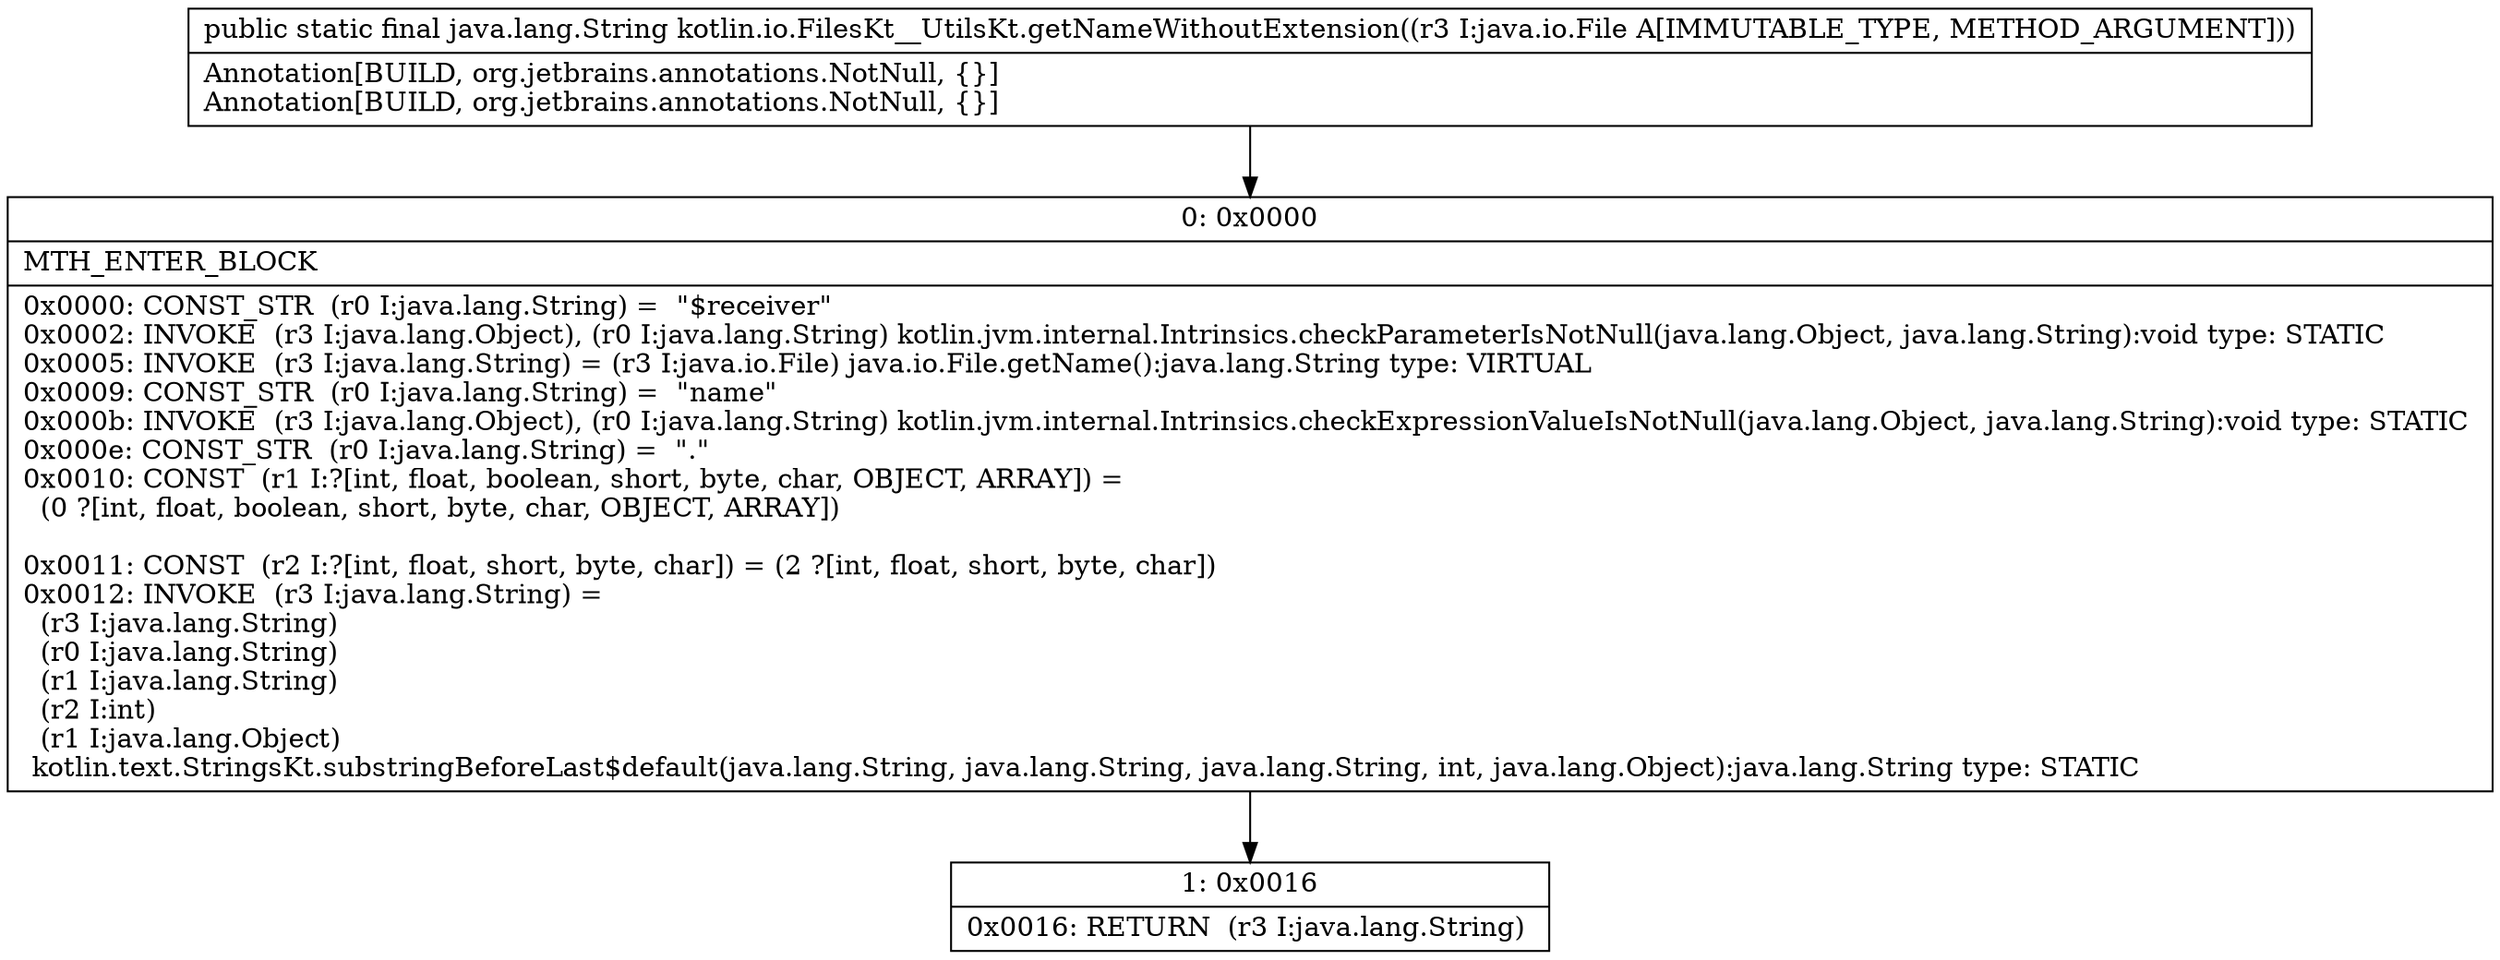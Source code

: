 digraph "CFG forkotlin.io.FilesKt__UtilsKt.getNameWithoutExtension(Ljava\/io\/File;)Ljava\/lang\/String;" {
Node_0 [shape=record,label="{0\:\ 0x0000|MTH_ENTER_BLOCK\l|0x0000: CONST_STR  (r0 I:java.lang.String) =  \"$receiver\" \l0x0002: INVOKE  (r3 I:java.lang.Object), (r0 I:java.lang.String) kotlin.jvm.internal.Intrinsics.checkParameterIsNotNull(java.lang.Object, java.lang.String):void type: STATIC \l0x0005: INVOKE  (r3 I:java.lang.String) = (r3 I:java.io.File) java.io.File.getName():java.lang.String type: VIRTUAL \l0x0009: CONST_STR  (r0 I:java.lang.String) =  \"name\" \l0x000b: INVOKE  (r3 I:java.lang.Object), (r0 I:java.lang.String) kotlin.jvm.internal.Intrinsics.checkExpressionValueIsNotNull(java.lang.Object, java.lang.String):void type: STATIC \l0x000e: CONST_STR  (r0 I:java.lang.String) =  \".\" \l0x0010: CONST  (r1 I:?[int, float, boolean, short, byte, char, OBJECT, ARRAY]) = \l  (0 ?[int, float, boolean, short, byte, char, OBJECT, ARRAY])\l \l0x0011: CONST  (r2 I:?[int, float, short, byte, char]) = (2 ?[int, float, short, byte, char]) \l0x0012: INVOKE  (r3 I:java.lang.String) = \l  (r3 I:java.lang.String)\l  (r0 I:java.lang.String)\l  (r1 I:java.lang.String)\l  (r2 I:int)\l  (r1 I:java.lang.Object)\l kotlin.text.StringsKt.substringBeforeLast$default(java.lang.String, java.lang.String, java.lang.String, int, java.lang.Object):java.lang.String type: STATIC \l}"];
Node_1 [shape=record,label="{1\:\ 0x0016|0x0016: RETURN  (r3 I:java.lang.String) \l}"];
MethodNode[shape=record,label="{public static final java.lang.String kotlin.io.FilesKt__UtilsKt.getNameWithoutExtension((r3 I:java.io.File A[IMMUTABLE_TYPE, METHOD_ARGUMENT]))  | Annotation[BUILD, org.jetbrains.annotations.NotNull, \{\}]\lAnnotation[BUILD, org.jetbrains.annotations.NotNull, \{\}]\l}"];
MethodNode -> Node_0;
Node_0 -> Node_1;
}

